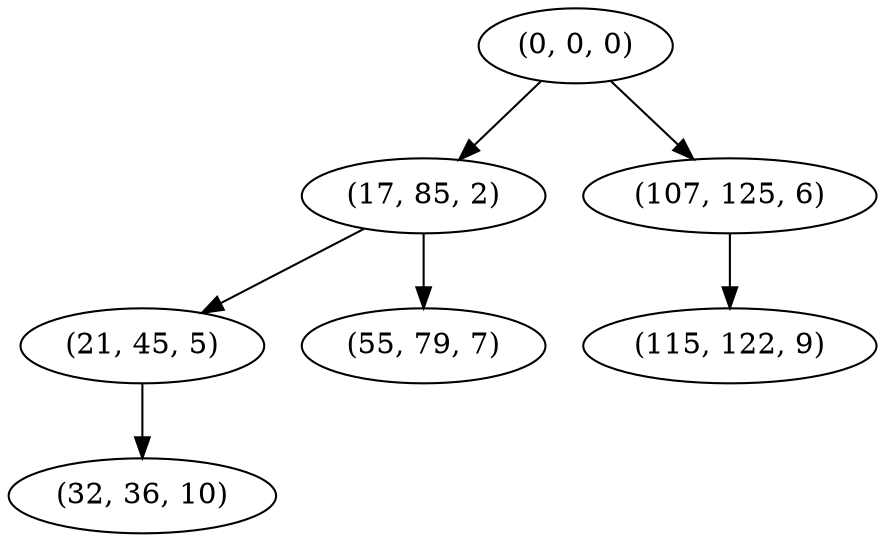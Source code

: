 digraph tree {
    "(0, 0, 0)";
    "(17, 85, 2)";
    "(21, 45, 5)";
    "(32, 36, 10)";
    "(55, 79, 7)";
    "(107, 125, 6)";
    "(115, 122, 9)";
    "(0, 0, 0)" -> "(17, 85, 2)";
    "(0, 0, 0)" -> "(107, 125, 6)";
    "(17, 85, 2)" -> "(21, 45, 5)";
    "(17, 85, 2)" -> "(55, 79, 7)";
    "(21, 45, 5)" -> "(32, 36, 10)";
    "(107, 125, 6)" -> "(115, 122, 9)";
}

